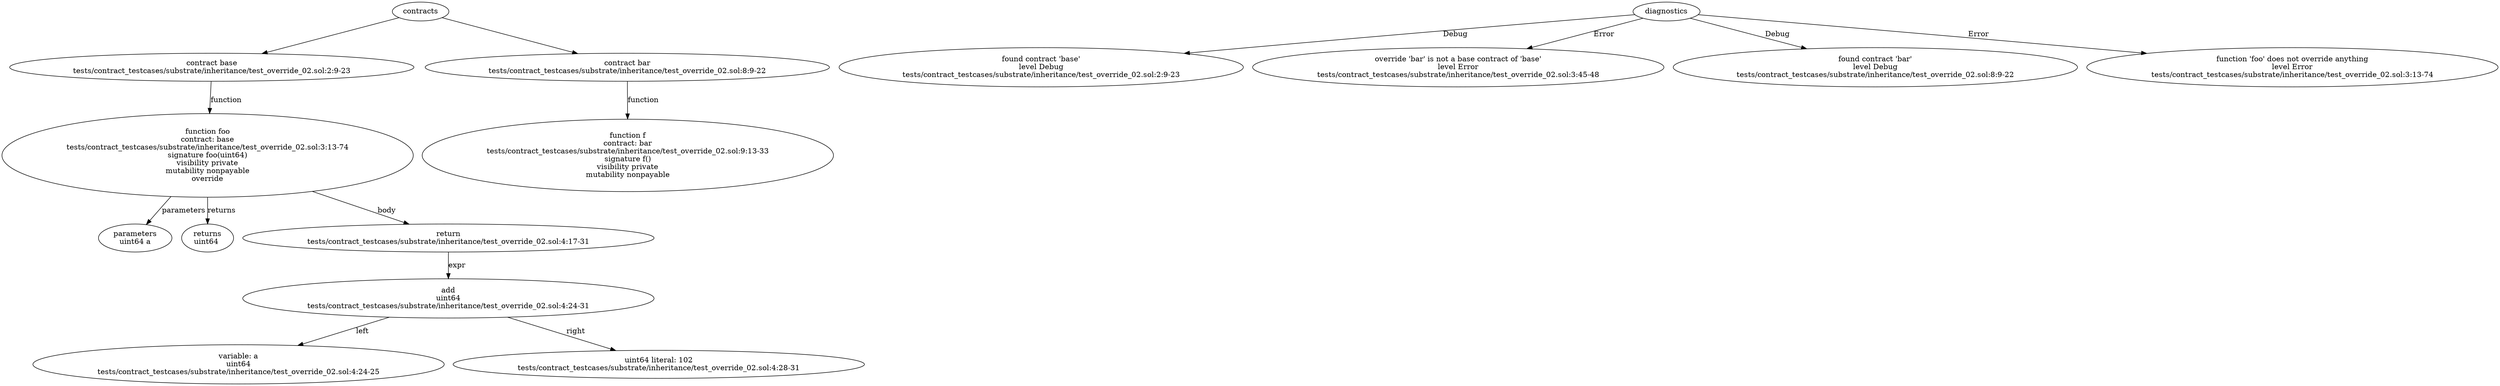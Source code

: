 strict digraph "tests/contract_testcases/substrate/inheritance/test_override_02.sol" {
	contract [label="contract base\ntests/contract_testcases/substrate/inheritance/test_override_02.sol:2:9-23"]
	foo [label="function foo\ncontract: base\ntests/contract_testcases/substrate/inheritance/test_override_02.sol:3:13-74\nsignature foo(uint64)\nvisibility private\nmutability nonpayable\noverride"]
	parameters [label="parameters\nuint64 a"]
	returns [label="returns\nuint64 "]
	return [label="return\ntests/contract_testcases/substrate/inheritance/test_override_02.sol:4:17-31"]
	add [label="add\nuint64\ntests/contract_testcases/substrate/inheritance/test_override_02.sol:4:24-31"]
	variable [label="variable: a\nuint64\ntests/contract_testcases/substrate/inheritance/test_override_02.sol:4:24-25"]
	number_literal [label="uint64 literal: 102\ntests/contract_testcases/substrate/inheritance/test_override_02.sol:4:28-31"]
	contract_9 [label="contract bar\ntests/contract_testcases/substrate/inheritance/test_override_02.sol:8:9-22"]
	f [label="function f\ncontract: bar\ntests/contract_testcases/substrate/inheritance/test_override_02.sol:9:13-33\nsignature f()\nvisibility private\nmutability nonpayable"]
	diagnostic [label="found contract 'base'\nlevel Debug\ntests/contract_testcases/substrate/inheritance/test_override_02.sol:2:9-23"]
	diagnostic_13 [label="override 'bar' is not a base contract of 'base'\nlevel Error\ntests/contract_testcases/substrate/inheritance/test_override_02.sol:3:45-48"]
	diagnostic_14 [label="found contract 'bar'\nlevel Debug\ntests/contract_testcases/substrate/inheritance/test_override_02.sol:8:9-22"]
	diagnostic_15 [label="function 'foo' does not override anything\nlevel Error\ntests/contract_testcases/substrate/inheritance/test_override_02.sol:3:13-74"]
	contracts -> contract
	contract -> foo [label="function"]
	foo -> parameters [label="parameters"]
	foo -> returns [label="returns"]
	foo -> return [label="body"]
	return -> add [label="expr"]
	add -> variable [label="left"]
	add -> number_literal [label="right"]
	contracts -> contract_9
	contract_9 -> f [label="function"]
	diagnostics -> diagnostic [label="Debug"]
	diagnostics -> diagnostic_13 [label="Error"]
	diagnostics -> diagnostic_14 [label="Debug"]
	diagnostics -> diagnostic_15 [label="Error"]
}

